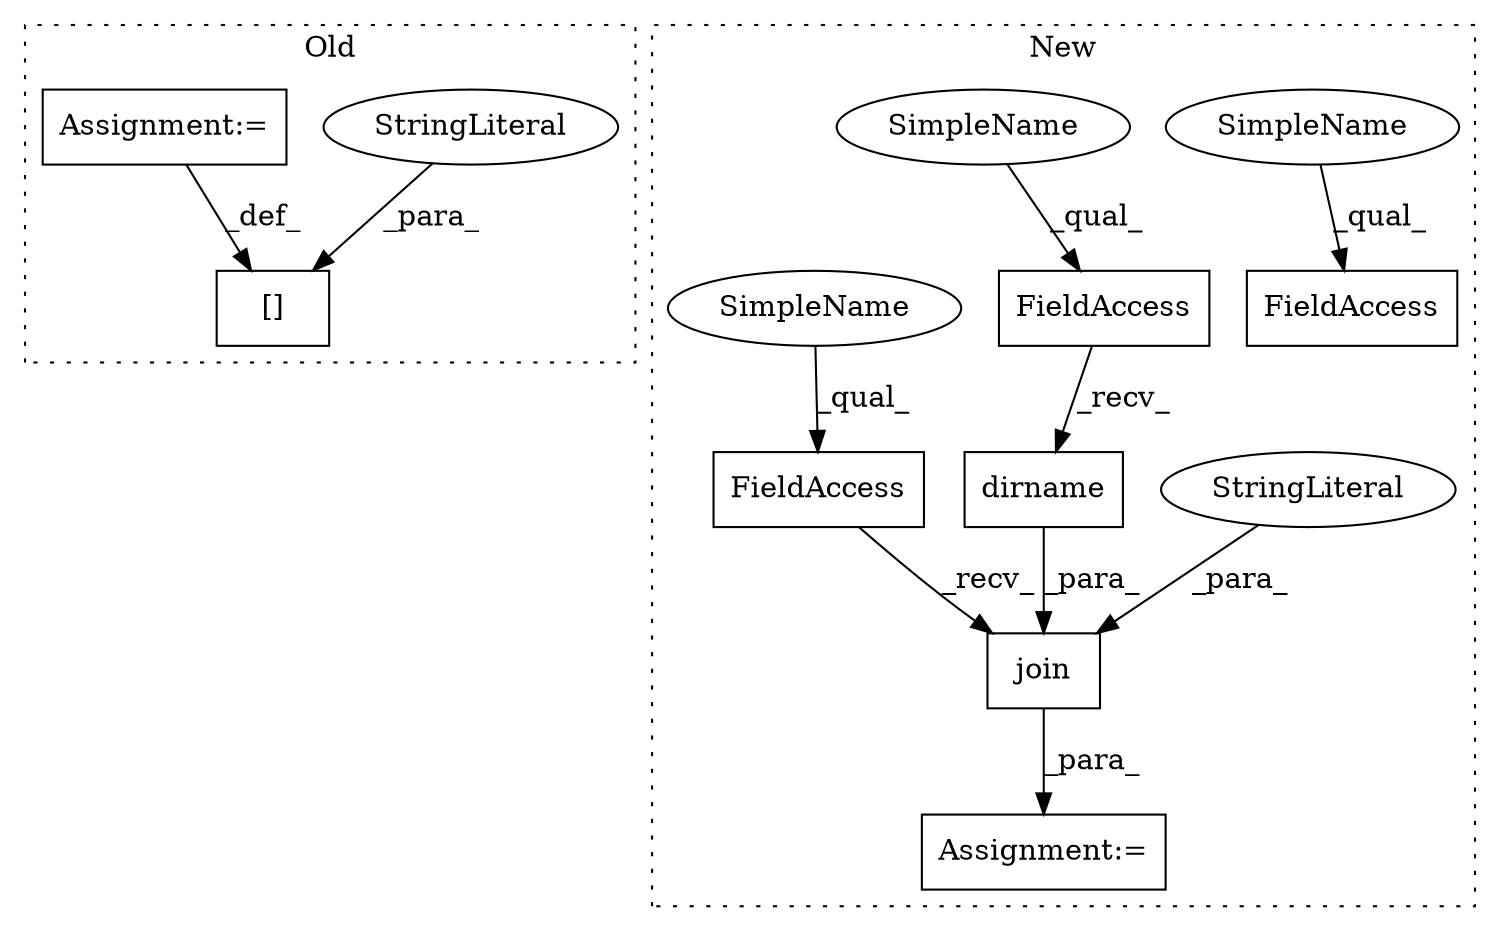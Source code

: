 digraph G {
subgraph cluster0 {
1 [label="[]" a="2" s="670,690" l="11,1" shape="box"];
4 [label="StringLiteral" a="45" s="681" l="9" shape="ellipse"];
10 [label="Assignment:=" a="7" s="691" l="1" shape="box"];
label = "Old";
style="dotted";
}
subgraph cluster1 {
2 [label="dirname" a="32" s="616,631" l="8,1" shape="box"];
3 [label="FieldAccess" a="22" s="608" l="7" shape="box"];
5 [label="Assignment:=" a="7" s="773" l="1" shape="box"];
6 [label="FieldAccess" a="22" s="785" l="7" shape="box"];
7 [label="FieldAccess" a="22" s="595" l="7" shape="box"];
8 [label="join" a="32" s="603,642" l="5,1" shape="box"];
9 [label="StringLiteral" a="45" s="633" l="9" shape="ellipse"];
11 [label="SimpleName" a="42" s="785" l="2" shape="ellipse"];
12 [label="SimpleName" a="42" s="608" l="2" shape="ellipse"];
13 [label="SimpleName" a="42" s="595" l="2" shape="ellipse"];
label = "New";
style="dotted";
}
2 -> 8 [label="_para_"];
3 -> 2 [label="_recv_"];
4 -> 1 [label="_para_"];
7 -> 8 [label="_recv_"];
8 -> 5 [label="_para_"];
9 -> 8 [label="_para_"];
10 -> 1 [label="_def_"];
11 -> 6 [label="_qual_"];
12 -> 3 [label="_qual_"];
13 -> 7 [label="_qual_"];
}